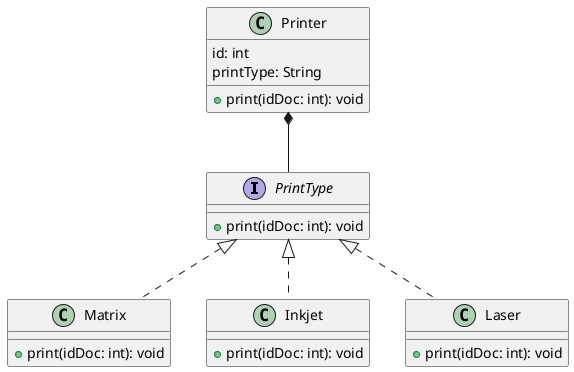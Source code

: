 @startuml
interface PrintType{
+print(idDoc: int): void
}
class Printer {
id: int
printType: String
+print(idDoc: int): void

}
class Matrix implements PrintType {
+print(idDoc: int): void
}
class Inkjet implements PrintType {
+print(idDoc: int): void
}
class Laser implements PrintType {
+print(idDoc: int): void
}
Printer *-- PrintType
@enduml